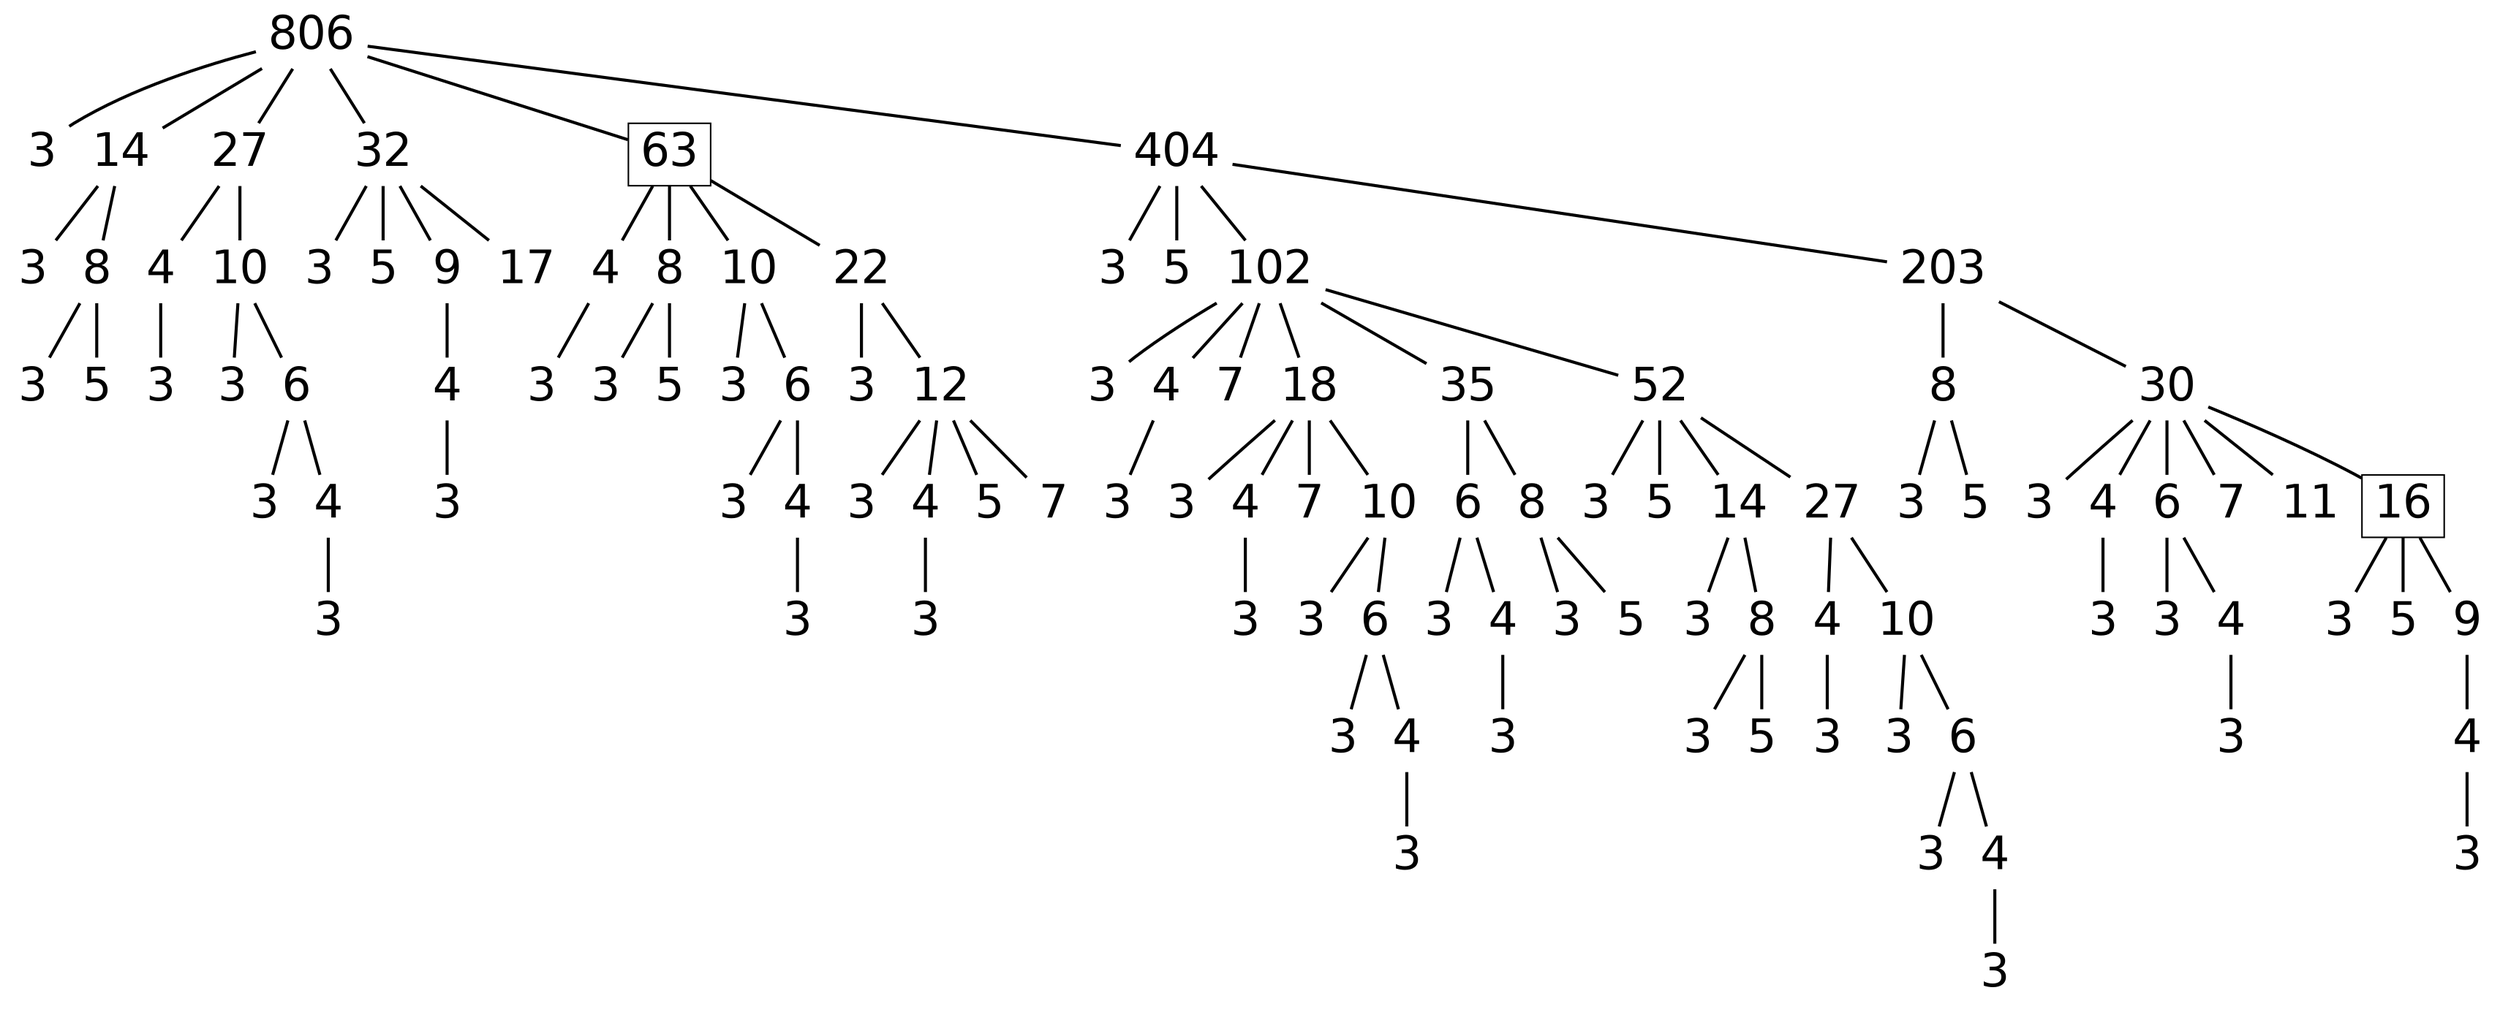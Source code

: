 digraph graph_name {
 graph[nodesep = 0.1];
 edge[dir=none, style=bold];
 node[ fontname = "Helvetica", shape = plaintext, width = 0.25, height = 0.25, fontsize=30];
s806;
s806_3;
s806_14;
s806_14_3;
s806_14_8;
s806_14_8_3;
s806_14_8_5;
s806_27;
s806_27_4;
s806_27_4_3;
s806_27_10;
s806_27_10_3;
s806_27_10_6;
s806_27_10_6_3;
s806_27_10_6_4;
s806_27_10_6_4_3;
s806_32;
s806_32_3;
s806_32_5;
s806_32_9;
s806_32_9_4;
s806_32_9_4_3;
s806_32_17;
s806_63;
s806_63_4;
s806_63_4_3;
s806_63_8;
s806_63_8_3;
s806_63_8_5;
s806_63_10;
s806_63_10_3;
s806_63_10_6;
s806_63_10_6_3;
s806_63_10_6_4;
s806_63_10_6_4_3;
s806_63_22;
s806_63_22_3;
s806_63_22_12;
s806_63_22_12_3;
s806_63_22_12_4;
s806_63_22_12_4_3;
s806_63_22_12_5;
s806_63_22_12_7;
s806_404;
s806_404_3;
s806_404_5;
s806_404_102;
s806_404_102_3;
s806_404_102_4;
s806_404_102_4_3;
s806_404_102_7;
s806_404_102_18;
s806_404_102_18_3;
s806_404_102_18_4;
s806_404_102_18_4_3;
s806_404_102_18_7;
s806_404_102_18_10;
s806_404_102_18_10_3;
s806_404_102_18_10_6;
s806_404_102_18_10_6_3;
s806_404_102_18_10_6_4;
s806_404_102_18_10_6_4_3;
s806_404_102_35;
s806_404_102_35_6;
s806_404_102_35_6_3;
s806_404_102_35_6_4;
s806_404_102_35_6_4_3;
s806_404_102_35_8;
s806_404_102_35_8_3;
s806_404_102_35_8_5;
s806_404_102_52;
s806_404_102_52_3;
s806_404_102_52_5;
s806_404_102_52_14;
s806_404_102_52_14_3;
s806_404_102_52_14_8;
s806_404_102_52_14_8_3;
s806_404_102_52_14_8_5;
s806_404_102_52_27;
s806_404_102_52_27_4;
s806_404_102_52_27_4_3;
s806_404_102_52_27_10;
s806_404_102_52_27_10_3;
s806_404_102_52_27_10_6;
s806_404_102_52_27_10_6_3;
s806_404_102_52_27_10_6_4;
s806_404_102_52_27_10_6_4_3;
s806_404_203;
s806_404_203_8;
s806_404_203_8_3;
s806_404_203_8_5;
s806_404_203_30;
s806_404_203_30_3;
s806_404_203_30_4;
s806_404_203_30_4_3;
s806_404_203_30_6;
s806_404_203_30_6_3;
s806_404_203_30_6_4;
s806_404_203_30_6_4_3;
s806_404_203_30_7;
s806_404_203_30_11;
s806_404_203_30_16;
s806_404_203_30_16_3;
s806_404_203_30_16_5;
s806_404_203_30_16_9;
s806_404_203_30_16_9_4;
s806_404_203_30_16_9_4_3;
s806[label="806" ];
s806->s806_3;
s806_3[label="3" ];
s806->s806_14;
s806_14[label="14" ];
s806_14->s806_14_3;
s806_14_3[label="3" ];
s806_14->s806_14_8;
s806_14_8[label="8" ];
s806_14_8->s806_14_8_3;
s806_14_8_3[label="3" ];
s806_14_8->s806_14_8_5;
s806_14_8_5[label="5" ];
s806->s806_27;
s806_27[label="27" ];
s806_27->s806_27_4;
s806_27_4[label="4" ];
s806_27_4->s806_27_4_3;
s806_27_4_3[label="3" ];
s806_27->s806_27_10;
s806_27_10[label="10" ];
s806_27_10->s806_27_10_3;
s806_27_10_3[label="3" ];
s806_27_10->s806_27_10_6;
s806_27_10_6[label="6" ];
s806_27_10_6->s806_27_10_6_3;
s806_27_10_6_3[label="3" ];
s806_27_10_6->s806_27_10_6_4;
s806_27_10_6_4[label="4" ];
s806_27_10_6_4->s806_27_10_6_4_3;
s806_27_10_6_4_3[label="3" ];
s806->s806_32;
s806_32[label="32" ];
s806_32->s806_32_3;
s806_32_3[label="3" ];
s806_32->s806_32_5;
s806_32_5[label="5" ];
s806_32->s806_32_9;
s806_32_9[label="9" ];
s806_32_9->s806_32_9_4;
s806_32_9_4[label="4" ];
s806_32_9_4->s806_32_9_4_3;
s806_32_9_4_3[label="3" ];
s806_32->s806_32_17;
s806_32_17[label="17" ];
s806->s806_63;
s806_63[label="63" ;shape=box];
s806_63->s806_63_4;
s806_63_4[label="4" ];
s806_63_4->s806_63_4_3;
s806_63_4_3[label="3" ];
s806_63->s806_63_8;
s806_63_8[label="8" ];
s806_63_8->s806_63_8_3;
s806_63_8_3[label="3" ];
s806_63_8->s806_63_8_5;
s806_63_8_5[label="5" ];
s806_63->s806_63_10;
s806_63_10[label="10" ];
s806_63_10->s806_63_10_3;
s806_63_10_3[label="3" ];
s806_63_10->s806_63_10_6;
s806_63_10_6[label="6" ];
s806_63_10_6->s806_63_10_6_3;
s806_63_10_6_3[label="3" ];
s806_63_10_6->s806_63_10_6_4;
s806_63_10_6_4[label="4" ];
s806_63_10_6_4->s806_63_10_6_4_3;
s806_63_10_6_4_3[label="3" ];
s806_63->s806_63_22;
s806_63_22[label="22" ];
s806_63_22->s806_63_22_3;
s806_63_22_3[label="3" ];
s806_63_22->s806_63_22_12;
s806_63_22_12[label="12" ];
s806_63_22_12->s806_63_22_12_3;
s806_63_22_12_3[label="3" ];
s806_63_22_12->s806_63_22_12_4;
s806_63_22_12_4[label="4" ];
s806_63_22_12_4->s806_63_22_12_4_3;
s806_63_22_12_4_3[label="3" ];
s806_63_22_12->s806_63_22_12_5;
s806_63_22_12_5[label="5" ];
s806_63_22_12->s806_63_22_12_7;
s806_63_22_12_7[label="7" ];
s806->s806_404;
s806_404[label="404" ];
s806_404->s806_404_3;
s806_404_3[label="3" ];
s806_404->s806_404_5;
s806_404_5[label="5" ];
s806_404->s806_404_102;
s806_404_102[label="102" ];
s806_404_102->s806_404_102_3;
s806_404_102_3[label="3" ];
s806_404_102->s806_404_102_4;
s806_404_102_4[label="4" ];
s806_404_102_4->s806_404_102_4_3;
s806_404_102_4_3[label="3" ];
s806_404_102->s806_404_102_7;
s806_404_102_7[label="7" ];
s806_404_102->s806_404_102_18;
s806_404_102_18[label="18" ];
s806_404_102_18->s806_404_102_18_3;
s806_404_102_18_3[label="3" ];
s806_404_102_18->s806_404_102_18_4;
s806_404_102_18_4[label="4" ];
s806_404_102_18_4->s806_404_102_18_4_3;
s806_404_102_18_4_3[label="3" ];
s806_404_102_18->s806_404_102_18_7;
s806_404_102_18_7[label="7" ];
s806_404_102_18->s806_404_102_18_10;
s806_404_102_18_10[label="10" ];
s806_404_102_18_10->s806_404_102_18_10_3;
s806_404_102_18_10_3[label="3" ];
s806_404_102_18_10->s806_404_102_18_10_6;
s806_404_102_18_10_6[label="6" ];
s806_404_102_18_10_6->s806_404_102_18_10_6_3;
s806_404_102_18_10_6_3[label="3" ];
s806_404_102_18_10_6->s806_404_102_18_10_6_4;
s806_404_102_18_10_6_4[label="4" ];
s806_404_102_18_10_6_4->s806_404_102_18_10_6_4_3;
s806_404_102_18_10_6_4_3[label="3" ];
s806_404_102->s806_404_102_35;
s806_404_102_35[label="35" ];
s806_404_102_35->s806_404_102_35_6;
s806_404_102_35_6[label="6" ];
s806_404_102_35_6->s806_404_102_35_6_3;
s806_404_102_35_6_3[label="3" ];
s806_404_102_35_6->s806_404_102_35_6_4;
s806_404_102_35_6_4[label="4" ];
s806_404_102_35_6_4->s806_404_102_35_6_4_3;
s806_404_102_35_6_4_3[label="3" ];
s806_404_102_35->s806_404_102_35_8;
s806_404_102_35_8[label="8" ];
s806_404_102_35_8->s806_404_102_35_8_3;
s806_404_102_35_8_3[label="3" ];
s806_404_102_35_8->s806_404_102_35_8_5;
s806_404_102_35_8_5[label="5" ];
s806_404_102->s806_404_102_52;
s806_404_102_52[label="52" ];
s806_404_102_52->s806_404_102_52_3;
s806_404_102_52_3[label="3" ];
s806_404_102_52->s806_404_102_52_5;
s806_404_102_52_5[label="5" ];
s806_404_102_52->s806_404_102_52_14;
s806_404_102_52_14[label="14" ];
s806_404_102_52_14->s806_404_102_52_14_3;
s806_404_102_52_14_3[label="3" ];
s806_404_102_52_14->s806_404_102_52_14_8;
s806_404_102_52_14_8[label="8" ];
s806_404_102_52_14_8->s806_404_102_52_14_8_3;
s806_404_102_52_14_8_3[label="3" ];
s806_404_102_52_14_8->s806_404_102_52_14_8_5;
s806_404_102_52_14_8_5[label="5" ];
s806_404_102_52->s806_404_102_52_27;
s806_404_102_52_27[label="27" ];
s806_404_102_52_27->s806_404_102_52_27_4;
s806_404_102_52_27_4[label="4" ];
s806_404_102_52_27_4->s806_404_102_52_27_4_3;
s806_404_102_52_27_4_3[label="3" ];
s806_404_102_52_27->s806_404_102_52_27_10;
s806_404_102_52_27_10[label="10" ];
s806_404_102_52_27_10->s806_404_102_52_27_10_3;
s806_404_102_52_27_10_3[label="3" ];
s806_404_102_52_27_10->s806_404_102_52_27_10_6;
s806_404_102_52_27_10_6[label="6" ];
s806_404_102_52_27_10_6->s806_404_102_52_27_10_6_3;
s806_404_102_52_27_10_6_3[label="3" ];
s806_404_102_52_27_10_6->s806_404_102_52_27_10_6_4;
s806_404_102_52_27_10_6_4[label="4" ];
s806_404_102_52_27_10_6_4->s806_404_102_52_27_10_6_4_3;
s806_404_102_52_27_10_6_4_3[label="3" ];
s806_404->s806_404_203;
s806_404_203[label="203" ];
s806_404_203->s806_404_203_8;
s806_404_203_8[label="8" ];
s806_404_203_8->s806_404_203_8_3;
s806_404_203_8_3[label="3" ];
s806_404_203_8->s806_404_203_8_5;
s806_404_203_8_5[label="5" ];
s806_404_203->s806_404_203_30;
s806_404_203_30[label="30" ];
s806_404_203_30->s806_404_203_30_3;
s806_404_203_30_3[label="3" ];
s806_404_203_30->s806_404_203_30_4;
s806_404_203_30_4[label="4" ];
s806_404_203_30_4->s806_404_203_30_4_3;
s806_404_203_30_4_3[label="3" ];
s806_404_203_30->s806_404_203_30_6;
s806_404_203_30_6[label="6" ];
s806_404_203_30_6->s806_404_203_30_6_3;
s806_404_203_30_6_3[label="3" ];
s806_404_203_30_6->s806_404_203_30_6_4;
s806_404_203_30_6_4[label="4" ];
s806_404_203_30_6_4->s806_404_203_30_6_4_3;
s806_404_203_30_6_4_3[label="3" ];
s806_404_203_30->s806_404_203_30_7;
s806_404_203_30_7[label="7" ];
s806_404_203_30->s806_404_203_30_11;
s806_404_203_30_11[label="11" ];
s806_404_203_30->s806_404_203_30_16;
s806_404_203_30_16[label="16" ;shape=box];
s806_404_203_30_16->s806_404_203_30_16_3;
s806_404_203_30_16_3[label="3" ];
s806_404_203_30_16->s806_404_203_30_16_5;
s806_404_203_30_16_5[label="5" ];
s806_404_203_30_16->s806_404_203_30_16_9;
s806_404_203_30_16_9[label="9" ];
s806_404_203_30_16_9->s806_404_203_30_16_9_4;
s806_404_203_30_16_9_4[label="4" ];
s806_404_203_30_16_9_4->s806_404_203_30_16_9_4_3;
s806_404_203_30_16_9_4_3[label="3" ];
}
